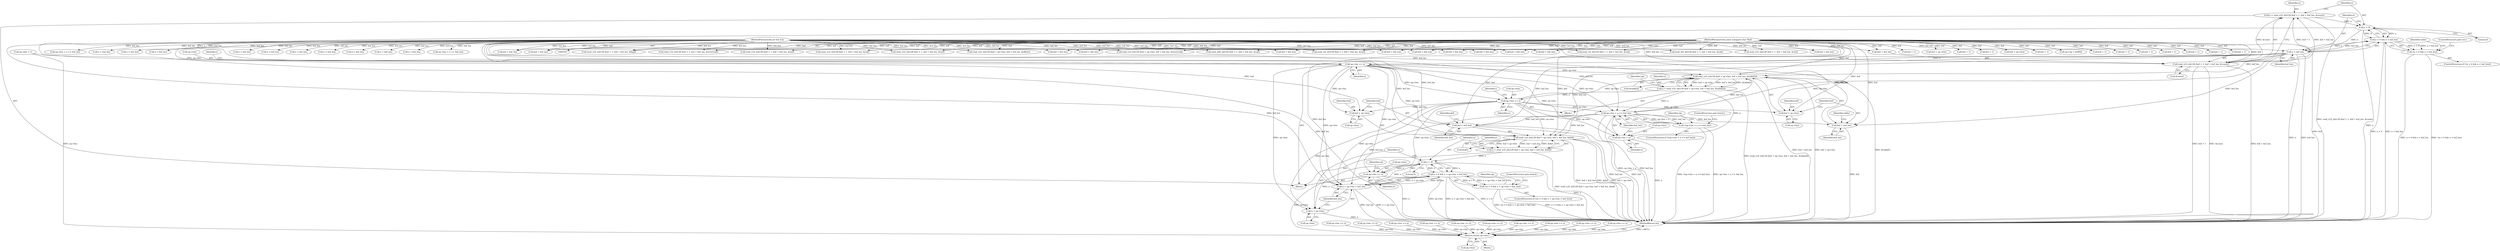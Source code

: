 digraph "0_radare2_bd276ef2fd8ac3401e65be7c126a43175ccfbcd7@integer" {
"1000449" [label="(Call,n = read_u32_leb128 (buf + 1, buf + buf_len, &count))"];
"1000451" [label="(Call,read_u32_leb128 (buf + 1, buf + buf_len, &count))"];
"1000102" [label="(MethodParameterIn,const unsigned char *buf)"];
"1000103" [label="(MethodParameterIn,int buf_len)"];
"1000463" [label="(Call,n > 0)"];
"1000462" [label="(Call,n > 0 && n < buf_len)"];
"1000461" [label="(Call,!(n > 0 && n < buf_len))"];
"1000466" [label="(Call,n < buf_len)"];
"1000485" [label="(Call,op->len += n)"];
"1000502" [label="(Call,read_u32_leb128 (buf + op->len, buf + buf_len, &table[i]))"];
"1000500" [label="(Call,n = read_u32_leb128 (buf + op->len, buf + buf_len, &table[i]))"];
"1000517" [label="(Call,op->len + n <= buf_len)"];
"1000508" [label="(Call,buf + buf_len)"];
"1000516" [label="(Call,!(op->len + n <= buf_len))"];
"1000533" [label="(Call,read_u32_leb128 (buf + op->len, buf + buf_len, &def))"];
"1000531" [label="(Call,n = read_u32_leb128 (buf + op->len, buf + buf_len, &def))"];
"1000547" [label="(Call,n > 0)"];
"1000546" [label="(Call,n > 0 && n + op->len < buf_len)"];
"1000545" [label="(Call,!(n > 0 && n + op->len < buf_len))"];
"1000550" [label="(Call,n + op->len < buf_len)"];
"1000551" [label="(Call,n + op->len)"];
"1000559" [label="(Call,op->len += n)"];
"1001077" [label="(Return,return op->len;)"];
"1000539" [label="(Call,buf + buf_len)"];
"1000518" [label="(Call,op->len + n)"];
"1000526" [label="(Call,op->len += n)"];
"1000503" [label="(Call,buf + op->len)"];
"1000534" [label="(Call,buf + op->len)"];
"1000451" [label="(Call,read_u32_leb128 (buf + 1, buf + buf_len, &count))"];
"1000951" [label="(Call,n < buf_len)"];
"1000937" [label="(Call,buf + 1)"];
"1000105" [label="(Call,op->len = 1)"];
"1000102" [label="(MethodParameterIn,const unsigned char *buf)"];
"1000520" [label="(Identifier,op)"];
"1000492" [label="(Identifier,i)"];
"1000684" [label="(Call,buf + op->len)"];
"1000510" [label="(Identifier,buf_len)"];
"1000428" [label="(Call,op->len += n)"];
"1000464" [label="(Identifier,n)"];
"1000518" [label="(Call,op->len + n)"];
"1001005" [label="(Call,buf + 1)"];
"1000546" [label="(Call,n > 0 && n + op->len < buf_len)"];
"1001078" [label="(Call,op->len)"];
"1000307" [label="(Call,n < buf_len)"];
"1000974" [label="(Call,buf + buf_len)"];
"1000505" [label="(Call,op->len)"];
"1000811" [label="(Call,read_u32_leb128 (buf + 1, buf + buf_len, &flag))"];
"1000541" [label="(Identifier,buf_len)"];
"1000522" [label="(Identifier,n)"];
"1000103" [label="(MethodParameterIn,int buf_len)"];
"1000893" [label="(Call,buf + buf_len)"];
"1000461" [label="(Call,!(n > 0 && n < buf_len))"];
"1001045" [label="(Call,buf + 1)"];
"1000382" [label="(Call,op->len += n)"];
"1000989" [label="(Call,op->len += n)"];
"1001008" [label="(Call,buf + buf_len)"];
"1000530" [label="(Identifier,n)"];
"1000460" [label="(ControlStructure,if (!(n > 0 && n < buf_len)))"];
"1000468" [label="(Identifier,buf_len)"];
"1000838" [label="(Call,buf + op->len)"];
"1000463" [label="(Call,n > 0)"];
"1000462" [label="(Call,n > 0 && n < buf_len)"];
"1000539" [label="(Call,buf + buf_len)"];
"1000517" [label="(Call,op->len + n <= buf_len)"];
"1000661" [label="(Call,buf + buf_len)"];
"1000519" [label="(Call,op->len)"];
"1001044" [label="(Call,read_u64_leb128 (buf + 1, buf + buf_len, &val))"];
"1000563" [label="(Identifier,n)"];
"1000889" [label="(Call,read_u32_leb128 (buf + 1, buf + buf_len, &reserved))"];
"1000498" [label="(Identifier,i)"];
"1000543" [label="(Identifier,def)"];
"1000936" [label="(Call,read_i32_leb128 (buf + 1, buf + buf_len, &val))"];
"1000516" [label="(Call,!(op->len + n <= buf_len))"];
"1000528" [label="(Identifier,op)"];
"1000689" [label="(Call,buf + buf_len)"];
"1001019" [label="(Call,n < buf_len)"];
"1000486" [label="(Call,op->len)"];
"1000672" [label="(Call,n < buf_len)"];
"1000756" [label="(Call,n < buf_len)"];
"1000504" [label="(Identifier,buf)"];
"1000826" [label="(Call,n < buf_len)"];
"1000722" [label="(Call,op->len += n)"];
"1000657" [label="(Call,read_u32_leb128 (buf + 1, buf + buf_len, &val))"];
"1001048" [label="(Call,buf + buf_len)"];
"1000544" [label="(ControlStructure,if (!(n > 0 && n + op->len < buf_len)))"];
"1000552" [label="(Identifier,n)"];
"1000971" [label="(Call,buf + 1)"];
"1000110" [label="(Call,op->op = buf[0])"];
"1000403" [label="(Call,buf + buf_len)"];
"1000683" [label="(Call,read_u32_leb128 (buf + op->len, buf + buf_len, &reserved))"];
"1000526" [label="(Call,op->len += n)"];
"1000815" [label="(Call,buf + buf_len)"];
"1000745" [label="(Call,buf + buf_len)"];
"1000904" [label="(Call,n < buf_len)"];
"1001059" [label="(Call,n < buf_len)"];
"1000400" [label="(Call,buf + 1)"];
"1000500" [label="(Call,n = read_u32_leb128 (buf + op->len, buf + buf_len, &table[i]))"];
"1001069" [label="(Call,op->len += n)"];
"1000467" [label="(Identifier,n)"];
"1000449" [label="(Call,n = read_u32_leb128 (buf + 1, buf + buf_len, &count))"];
"1000527" [label="(Call,op->len)"];
"1000511" [label="(Call,&table[i])"];
"1000450" [label="(Identifier,n)"];
"1000843" [label="(Call,buf + buf_len)"];
"1000525" [label="(ControlStructure,goto beach;)"];
"1000549" [label="(Literal,0)"];
"1001077" [label="(Return,return op->len;)"];
"1000560" [label="(Call,op->len)"];
"1000550" [label="(Call,n + op->len < buf_len)"];
"1000509" [label="(Identifier,buf)"];
"1000921" [label="(Call,op->len += n)"];
"1000104" [label="(Block,)"];
"1000540" [label="(Identifier,buf)"];
"1000890" [label="(Call,buf + 1)"];
"1000812" [label="(Call,buf + 1)"];
"1000414" [label="(Call,n < buf_len)"];
"1000533" [label="(Call,read_u32_leb128 (buf + op->len, buf + buf_len, &def))"];
"1000770" [label="(Call,op->len += n)"];
"1000489" [label="(Identifier,n)"];
"1000940" [label="(Call,buf + buf_len)"];
"1000502" [label="(Call,read_u32_leb128 (buf + op->len, buf + buf_len, &table[i]))"];
"1000515" [label="(ControlStructure,if (!(op->len + n <= buf_len)))"];
"1000531" [label="(Call,n = read_u32_leb128 (buf + op->len, buf + buf_len, &def))"];
"1000532" [label="(Identifier,n)"];
"1000513" [label="(Identifier,table)"];
"1000508" [label="(Call,buf + buf_len)"];
"1000293" [label="(Call,buf + 1)"];
"1001004" [label="(Call,read_u32_leb128 (buf + 1, buf + buf_len, &val))"];
"1000955" [label="(Call,op->len += n)"];
"1000561" [label="(Identifier,op)"];
"1000474" [label="(Identifier,table)"];
"1000501" [label="(Identifier,n)"];
"1000470" [label="(ControlStructure,goto err;)"];
"1000553" [label="(Call,op->len)"];
"1001029" [label="(Call,op->len += n)"];
"1000873" [label="(Call,op->len += n)"];
"1000292" [label="(Call,read_i32_leb128 (buf + 1, buf + buf_len, &val))"];
"1000399" [label="(Call,read_u32_leb128 (buf + 1, buf + buf_len, &val))"];
"1000551" [label="(Call,n + op->len)"];
"1001097" [label="(MethodReturn,int)"];
"1000466" [label="(Call,n < buf_len)"];
"1000499" [label="(Block,)"];
"1000548" [label="(Identifier,n)"];
"1000523" [label="(Identifier,buf_len)"];
"1000700" [label="(Call,op->len + n <= buf_len)"];
"1000296" [label="(Call,buf + buf_len)"];
"1000545" [label="(Call,!(n > 0 && n + op->len < buf_len))"];
"1000542" [label="(Call,&def)"];
"1000535" [label="(Identifier,buf)"];
"1000503" [label="(Call,buf + op->len)"];
"1000556" [label="(Identifier,buf_len)"];
"1000741" [label="(Call,read_u32_leb128 (buf + 1, buf + buf_len, &val))"];
"1000837" [label="(Call,read_u32_leb128 (buf + op->len, buf + buf_len, &offset))"];
"1000558" [label="(ControlStructure,goto beach;)"];
"1000455" [label="(Call,buf + buf_len)"];
"1000458" [label="(Call,&count)"];
"1000435" [label="(Block,)"];
"1000970" [label="(Call,read_i64_leb128 (buf + 1, buf + buf_len, &val))"];
"1000465" [label="(Literal,0)"];
"1000452" [label="(Call,buf + 1)"];
"1000536" [label="(Call,op->len)"];
"1000566" [label="(Identifier,op)"];
"1000485" [label="(Call,op->len += n)"];
"1000854" [label="(Call,op->len + n <= buf_len)"];
"1000985" [label="(Call,n < buf_len)"];
"1000559" [label="(Call,op->len += n)"];
"1000658" [label="(Call,buf + 1)"];
"1000534" [label="(Call,buf + op->len)"];
"1000547" [label="(Call,n > 0)"];
"1000742" [label="(Call,buf + 1)"];
"1000449" -> "1000435"  [label="AST: "];
"1000449" -> "1000451"  [label="CFG: "];
"1000450" -> "1000449"  [label="AST: "];
"1000451" -> "1000449"  [label="AST: "];
"1000464" -> "1000449"  [label="CFG: "];
"1000449" -> "1001097"  [label="DDG: read_u32_leb128 (buf + 1, buf + buf_len, &count)"];
"1000451" -> "1000449"  [label="DDG: buf + 1"];
"1000451" -> "1000449"  [label="DDG: buf + buf_len"];
"1000451" -> "1000449"  [label="DDG: &count"];
"1000449" -> "1000463"  [label="DDG: n"];
"1000451" -> "1000458"  [label="CFG: "];
"1000452" -> "1000451"  [label="AST: "];
"1000455" -> "1000451"  [label="AST: "];
"1000458" -> "1000451"  [label="AST: "];
"1000451" -> "1001097"  [label="DDG: buf + buf_len"];
"1000451" -> "1001097"  [label="DDG: buf + 1"];
"1000451" -> "1001097"  [label="DDG: &count"];
"1000102" -> "1000451"  [label="DDG: buf"];
"1000103" -> "1000451"  [label="DDG: buf_len"];
"1000102" -> "1000100"  [label="AST: "];
"1000102" -> "1001097"  [label="DDG: buf"];
"1000102" -> "1000110"  [label="DDG: buf"];
"1000102" -> "1000292"  [label="DDG: buf"];
"1000102" -> "1000293"  [label="DDG: buf"];
"1000102" -> "1000296"  [label="DDG: buf"];
"1000102" -> "1000399"  [label="DDG: buf"];
"1000102" -> "1000400"  [label="DDG: buf"];
"1000102" -> "1000403"  [label="DDG: buf"];
"1000102" -> "1000452"  [label="DDG: buf"];
"1000102" -> "1000455"  [label="DDG: buf"];
"1000102" -> "1000502"  [label="DDG: buf"];
"1000102" -> "1000503"  [label="DDG: buf"];
"1000102" -> "1000508"  [label="DDG: buf"];
"1000102" -> "1000533"  [label="DDG: buf"];
"1000102" -> "1000534"  [label="DDG: buf"];
"1000102" -> "1000539"  [label="DDG: buf"];
"1000102" -> "1000657"  [label="DDG: buf"];
"1000102" -> "1000658"  [label="DDG: buf"];
"1000102" -> "1000661"  [label="DDG: buf"];
"1000102" -> "1000683"  [label="DDG: buf"];
"1000102" -> "1000684"  [label="DDG: buf"];
"1000102" -> "1000689"  [label="DDG: buf"];
"1000102" -> "1000741"  [label="DDG: buf"];
"1000102" -> "1000742"  [label="DDG: buf"];
"1000102" -> "1000745"  [label="DDG: buf"];
"1000102" -> "1000811"  [label="DDG: buf"];
"1000102" -> "1000812"  [label="DDG: buf"];
"1000102" -> "1000815"  [label="DDG: buf"];
"1000102" -> "1000837"  [label="DDG: buf"];
"1000102" -> "1000838"  [label="DDG: buf"];
"1000102" -> "1000843"  [label="DDG: buf"];
"1000102" -> "1000889"  [label="DDG: buf"];
"1000102" -> "1000890"  [label="DDG: buf"];
"1000102" -> "1000893"  [label="DDG: buf"];
"1000102" -> "1000936"  [label="DDG: buf"];
"1000102" -> "1000937"  [label="DDG: buf"];
"1000102" -> "1000940"  [label="DDG: buf"];
"1000102" -> "1000970"  [label="DDG: buf"];
"1000102" -> "1000971"  [label="DDG: buf"];
"1000102" -> "1000974"  [label="DDG: buf"];
"1000102" -> "1001004"  [label="DDG: buf"];
"1000102" -> "1001005"  [label="DDG: buf"];
"1000102" -> "1001008"  [label="DDG: buf"];
"1000102" -> "1001044"  [label="DDG: buf"];
"1000102" -> "1001045"  [label="DDG: buf"];
"1000102" -> "1001048"  [label="DDG: buf"];
"1000103" -> "1000100"  [label="AST: "];
"1000103" -> "1001097"  [label="DDG: buf_len"];
"1000103" -> "1000292"  [label="DDG: buf_len"];
"1000103" -> "1000296"  [label="DDG: buf_len"];
"1000103" -> "1000307"  [label="DDG: buf_len"];
"1000103" -> "1000399"  [label="DDG: buf_len"];
"1000103" -> "1000403"  [label="DDG: buf_len"];
"1000103" -> "1000414"  [label="DDG: buf_len"];
"1000103" -> "1000455"  [label="DDG: buf_len"];
"1000103" -> "1000466"  [label="DDG: buf_len"];
"1000103" -> "1000502"  [label="DDG: buf_len"];
"1000103" -> "1000508"  [label="DDG: buf_len"];
"1000103" -> "1000517"  [label="DDG: buf_len"];
"1000103" -> "1000533"  [label="DDG: buf_len"];
"1000103" -> "1000539"  [label="DDG: buf_len"];
"1000103" -> "1000550"  [label="DDG: buf_len"];
"1000103" -> "1000657"  [label="DDG: buf_len"];
"1000103" -> "1000661"  [label="DDG: buf_len"];
"1000103" -> "1000672"  [label="DDG: buf_len"];
"1000103" -> "1000683"  [label="DDG: buf_len"];
"1000103" -> "1000689"  [label="DDG: buf_len"];
"1000103" -> "1000700"  [label="DDG: buf_len"];
"1000103" -> "1000741"  [label="DDG: buf_len"];
"1000103" -> "1000745"  [label="DDG: buf_len"];
"1000103" -> "1000756"  [label="DDG: buf_len"];
"1000103" -> "1000811"  [label="DDG: buf_len"];
"1000103" -> "1000815"  [label="DDG: buf_len"];
"1000103" -> "1000826"  [label="DDG: buf_len"];
"1000103" -> "1000837"  [label="DDG: buf_len"];
"1000103" -> "1000843"  [label="DDG: buf_len"];
"1000103" -> "1000854"  [label="DDG: buf_len"];
"1000103" -> "1000889"  [label="DDG: buf_len"];
"1000103" -> "1000893"  [label="DDG: buf_len"];
"1000103" -> "1000904"  [label="DDG: buf_len"];
"1000103" -> "1000936"  [label="DDG: buf_len"];
"1000103" -> "1000940"  [label="DDG: buf_len"];
"1000103" -> "1000951"  [label="DDG: buf_len"];
"1000103" -> "1000970"  [label="DDG: buf_len"];
"1000103" -> "1000974"  [label="DDG: buf_len"];
"1000103" -> "1000985"  [label="DDG: buf_len"];
"1000103" -> "1001004"  [label="DDG: buf_len"];
"1000103" -> "1001008"  [label="DDG: buf_len"];
"1000103" -> "1001019"  [label="DDG: buf_len"];
"1000103" -> "1001044"  [label="DDG: buf_len"];
"1000103" -> "1001048"  [label="DDG: buf_len"];
"1000103" -> "1001059"  [label="DDG: buf_len"];
"1000463" -> "1000462"  [label="AST: "];
"1000463" -> "1000465"  [label="CFG: "];
"1000464" -> "1000463"  [label="AST: "];
"1000465" -> "1000463"  [label="AST: "];
"1000467" -> "1000463"  [label="CFG: "];
"1000462" -> "1000463"  [label="CFG: "];
"1000463" -> "1001097"  [label="DDG: n"];
"1000463" -> "1000462"  [label="DDG: n"];
"1000463" -> "1000462"  [label="DDG: 0"];
"1000463" -> "1000466"  [label="DDG: n"];
"1000463" -> "1000485"  [label="DDG: n"];
"1000462" -> "1000461"  [label="AST: "];
"1000462" -> "1000466"  [label="CFG: "];
"1000466" -> "1000462"  [label="AST: "];
"1000461" -> "1000462"  [label="CFG: "];
"1000462" -> "1001097"  [label="DDG: n > 0"];
"1000462" -> "1001097"  [label="DDG: n < buf_len"];
"1000462" -> "1000461"  [label="DDG: n > 0"];
"1000462" -> "1000461"  [label="DDG: n < buf_len"];
"1000466" -> "1000462"  [label="DDG: n"];
"1000466" -> "1000462"  [label="DDG: buf_len"];
"1000461" -> "1000460"  [label="AST: "];
"1000470" -> "1000461"  [label="CFG: "];
"1000474" -> "1000461"  [label="CFG: "];
"1000461" -> "1001097"  [label="DDG: !(n > 0 && n < buf_len)"];
"1000461" -> "1001097"  [label="DDG: n > 0 && n < buf_len"];
"1000466" -> "1000468"  [label="CFG: "];
"1000467" -> "1000466"  [label="AST: "];
"1000468" -> "1000466"  [label="AST: "];
"1000466" -> "1001097"  [label="DDG: buf_len"];
"1000466" -> "1001097"  [label="DDG: n"];
"1000466" -> "1000485"  [label="DDG: n"];
"1000466" -> "1000502"  [label="DDG: buf_len"];
"1000466" -> "1000508"  [label="DDG: buf_len"];
"1000466" -> "1000517"  [label="DDG: buf_len"];
"1000466" -> "1000533"  [label="DDG: buf_len"];
"1000466" -> "1000539"  [label="DDG: buf_len"];
"1000466" -> "1000550"  [label="DDG: buf_len"];
"1000485" -> "1000435"  [label="AST: "];
"1000485" -> "1000489"  [label="CFG: "];
"1000486" -> "1000485"  [label="AST: "];
"1000489" -> "1000485"  [label="AST: "];
"1000492" -> "1000485"  [label="CFG: "];
"1000105" -> "1000485"  [label="DDG: op->len"];
"1000485" -> "1000502"  [label="DDG: op->len"];
"1000485" -> "1000503"  [label="DDG: op->len"];
"1000485" -> "1000517"  [label="DDG: op->len"];
"1000485" -> "1000518"  [label="DDG: op->len"];
"1000485" -> "1000526"  [label="DDG: op->len"];
"1000485" -> "1000533"  [label="DDG: op->len"];
"1000485" -> "1000534"  [label="DDG: op->len"];
"1000485" -> "1000550"  [label="DDG: op->len"];
"1000485" -> "1000551"  [label="DDG: op->len"];
"1000485" -> "1000559"  [label="DDG: op->len"];
"1000502" -> "1000500"  [label="AST: "];
"1000502" -> "1000511"  [label="CFG: "];
"1000503" -> "1000502"  [label="AST: "];
"1000508" -> "1000502"  [label="AST: "];
"1000511" -> "1000502"  [label="AST: "];
"1000500" -> "1000502"  [label="CFG: "];
"1000502" -> "1001097"  [label="DDG: buf + op->len"];
"1000502" -> "1001097"  [label="DDG: &table[i]"];
"1000502" -> "1001097"  [label="DDG: buf + buf_len"];
"1000502" -> "1000500"  [label="DDG: buf + op->len"];
"1000502" -> "1000500"  [label="DDG: buf + buf_len"];
"1000502" -> "1000500"  [label="DDG: &table[i]"];
"1000526" -> "1000502"  [label="DDG: op->len"];
"1000517" -> "1000502"  [label="DDG: buf_len"];
"1000500" -> "1000499"  [label="AST: "];
"1000501" -> "1000500"  [label="AST: "];
"1000520" -> "1000500"  [label="CFG: "];
"1000500" -> "1001097"  [label="DDG: read_u32_leb128 (buf + op->len, buf + buf_len, &table[i])"];
"1000500" -> "1000517"  [label="DDG: n"];
"1000500" -> "1000518"  [label="DDG: n"];
"1000500" -> "1000526"  [label="DDG: n"];
"1000517" -> "1000516"  [label="AST: "];
"1000517" -> "1000523"  [label="CFG: "];
"1000518" -> "1000517"  [label="AST: "];
"1000523" -> "1000517"  [label="AST: "];
"1000516" -> "1000517"  [label="CFG: "];
"1000517" -> "1001097"  [label="DDG: op->len + n"];
"1000517" -> "1001097"  [label="DDG: buf_len"];
"1000517" -> "1000508"  [label="DDG: buf_len"];
"1000517" -> "1000516"  [label="DDG: op->len + n"];
"1000517" -> "1000516"  [label="DDG: buf_len"];
"1000526" -> "1000517"  [label="DDG: op->len"];
"1000517" -> "1000533"  [label="DDG: buf_len"];
"1000517" -> "1000539"  [label="DDG: buf_len"];
"1000517" -> "1000550"  [label="DDG: buf_len"];
"1000508" -> "1000510"  [label="CFG: "];
"1000509" -> "1000508"  [label="AST: "];
"1000510" -> "1000508"  [label="AST: "];
"1000513" -> "1000508"  [label="CFG: "];
"1000508" -> "1001097"  [label="DDG: buf"];
"1000516" -> "1000515"  [label="AST: "];
"1000525" -> "1000516"  [label="CFG: "];
"1000528" -> "1000516"  [label="CFG: "];
"1000516" -> "1001097"  [label="DDG: !(op->len + n <= buf_len)"];
"1000516" -> "1001097"  [label="DDG: op->len + n <= buf_len"];
"1000533" -> "1000531"  [label="AST: "];
"1000533" -> "1000542"  [label="CFG: "];
"1000534" -> "1000533"  [label="AST: "];
"1000539" -> "1000533"  [label="AST: "];
"1000542" -> "1000533"  [label="AST: "];
"1000531" -> "1000533"  [label="CFG: "];
"1000533" -> "1001097"  [label="DDG: &def"];
"1000533" -> "1001097"  [label="DDG: buf + op->len"];
"1000533" -> "1001097"  [label="DDG: buf + buf_len"];
"1000533" -> "1000531"  [label="DDG: buf + op->len"];
"1000533" -> "1000531"  [label="DDG: buf + buf_len"];
"1000533" -> "1000531"  [label="DDG: &def"];
"1000526" -> "1000533"  [label="DDG: op->len"];
"1000531" -> "1000435"  [label="AST: "];
"1000532" -> "1000531"  [label="AST: "];
"1000548" -> "1000531"  [label="CFG: "];
"1000531" -> "1001097"  [label="DDG: read_u32_leb128 (buf + op->len, buf + buf_len, &def)"];
"1000531" -> "1000547"  [label="DDG: n"];
"1000547" -> "1000546"  [label="AST: "];
"1000547" -> "1000549"  [label="CFG: "];
"1000548" -> "1000547"  [label="AST: "];
"1000549" -> "1000547"  [label="AST: "];
"1000552" -> "1000547"  [label="CFG: "];
"1000546" -> "1000547"  [label="CFG: "];
"1000547" -> "1001097"  [label="DDG: n"];
"1000547" -> "1000546"  [label="DDG: n"];
"1000547" -> "1000546"  [label="DDG: 0"];
"1000547" -> "1000550"  [label="DDG: n"];
"1000547" -> "1000551"  [label="DDG: n"];
"1000547" -> "1000559"  [label="DDG: n"];
"1000546" -> "1000545"  [label="AST: "];
"1000546" -> "1000550"  [label="CFG: "];
"1000550" -> "1000546"  [label="AST: "];
"1000545" -> "1000546"  [label="CFG: "];
"1000546" -> "1001097"  [label="DDG: n + op->len < buf_len"];
"1000546" -> "1001097"  [label="DDG: n > 0"];
"1000546" -> "1000545"  [label="DDG: n > 0"];
"1000546" -> "1000545"  [label="DDG: n + op->len < buf_len"];
"1000550" -> "1000546"  [label="DDG: n + op->len"];
"1000550" -> "1000546"  [label="DDG: buf_len"];
"1000545" -> "1000544"  [label="AST: "];
"1000558" -> "1000545"  [label="CFG: "];
"1000561" -> "1000545"  [label="CFG: "];
"1000545" -> "1001097"  [label="DDG: n > 0 && n + op->len < buf_len"];
"1000545" -> "1001097"  [label="DDG: !(n > 0 && n + op->len < buf_len)"];
"1000550" -> "1000556"  [label="CFG: "];
"1000551" -> "1000550"  [label="AST: "];
"1000556" -> "1000550"  [label="AST: "];
"1000550" -> "1001097"  [label="DDG: buf_len"];
"1000550" -> "1001097"  [label="DDG: n + op->len"];
"1000526" -> "1000550"  [label="DDG: op->len"];
"1000551" -> "1000553"  [label="CFG: "];
"1000552" -> "1000551"  [label="AST: "];
"1000553" -> "1000551"  [label="AST: "];
"1000556" -> "1000551"  [label="CFG: "];
"1000551" -> "1001097"  [label="DDG: n"];
"1000526" -> "1000551"  [label="DDG: op->len"];
"1000559" -> "1000435"  [label="AST: "];
"1000559" -> "1000563"  [label="CFG: "];
"1000560" -> "1000559"  [label="AST: "];
"1000563" -> "1000559"  [label="AST: "];
"1000566" -> "1000559"  [label="CFG: "];
"1000559" -> "1001097"  [label="DDG: op->len"];
"1000559" -> "1001097"  [label="DDG: n"];
"1000526" -> "1000559"  [label="DDG: op->len"];
"1000559" -> "1001077"  [label="DDG: op->len"];
"1001077" -> "1000104"  [label="AST: "];
"1001077" -> "1001078"  [label="CFG: "];
"1001078" -> "1001077"  [label="AST: "];
"1001097" -> "1001077"  [label="CFG: "];
"1001077" -> "1001097"  [label="DDG: <RET>"];
"1000989" -> "1001077"  [label="DDG: op->len"];
"1001029" -> "1001077"  [label="DDG: op->len"];
"1001069" -> "1001077"  [label="DDG: op->len"];
"1000722" -> "1001077"  [label="DDG: op->len"];
"1000382" -> "1001077"  [label="DDG: op->len"];
"1000873" -> "1001077"  [label="DDG: op->len"];
"1000955" -> "1001077"  [label="DDG: op->len"];
"1000921" -> "1001077"  [label="DDG: op->len"];
"1000428" -> "1001077"  [label="DDG: op->len"];
"1000770" -> "1001077"  [label="DDG: op->len"];
"1000105" -> "1001077"  [label="DDG: op->len"];
"1000539" -> "1000541"  [label="CFG: "];
"1000540" -> "1000539"  [label="AST: "];
"1000541" -> "1000539"  [label="AST: "];
"1000543" -> "1000539"  [label="CFG: "];
"1000539" -> "1001097"  [label="DDG: buf"];
"1000539" -> "1001097"  [label="DDG: buf_len"];
"1000518" -> "1000522"  [label="CFG: "];
"1000519" -> "1000518"  [label="AST: "];
"1000522" -> "1000518"  [label="AST: "];
"1000523" -> "1000518"  [label="CFG: "];
"1000518" -> "1001097"  [label="DDG: n"];
"1000526" -> "1000518"  [label="DDG: op->len"];
"1000526" -> "1000499"  [label="AST: "];
"1000526" -> "1000530"  [label="CFG: "];
"1000527" -> "1000526"  [label="AST: "];
"1000530" -> "1000526"  [label="AST: "];
"1000498" -> "1000526"  [label="CFG: "];
"1000526" -> "1000503"  [label="DDG: op->len"];
"1000526" -> "1000534"  [label="DDG: op->len"];
"1000503" -> "1000505"  [label="CFG: "];
"1000504" -> "1000503"  [label="AST: "];
"1000505" -> "1000503"  [label="AST: "];
"1000509" -> "1000503"  [label="CFG: "];
"1000534" -> "1000536"  [label="CFG: "];
"1000535" -> "1000534"  [label="AST: "];
"1000536" -> "1000534"  [label="AST: "];
"1000540" -> "1000534"  [label="CFG: "];
}
